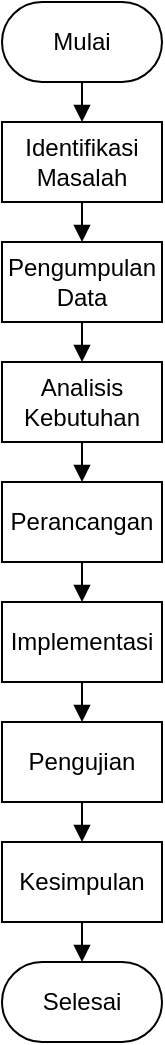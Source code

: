 <mxfile>
    <diagram id="pnQdh5JuhMyvElfQAKlA" name="Page-1">
        <mxGraphModel dx="170" dy="132" grid="1" gridSize="10" guides="1" tooltips="1" connect="1" arrows="1" fold="1" page="1" pageScale="1" pageWidth="850" pageHeight="1100" math="0" shadow="0">
            <root>
                <mxCell id="0"/>
                <mxCell id="1" parent="0"/>
                <mxCell id="4" value="Identifikasi &lt;br&gt;Masalah" style="rounded=0;whiteSpace=wrap;html=1;" parent="1" vertex="1">
                    <mxGeometry x="100" y="130" width="80" height="40" as="geometry"/>
                </mxCell>
                <mxCell id="5" value="Pengumpulan &lt;br&gt;Data" style="rounded=0;whiteSpace=wrap;html=1;" parent="1" vertex="1">
                    <mxGeometry x="100" y="190" width="80" height="40" as="geometry"/>
                </mxCell>
                <mxCell id="32" style="edgeStyle=none;html=1;endArrow=block;endFill=1;" parent="1" source="8" target="33" edge="1">
                    <mxGeometry relative="1" as="geometry">
                        <mxPoint x="140" y="420" as="targetPoint"/>
                    </mxGeometry>
                </mxCell>
                <mxCell id="8" value="Analisis &lt;br&gt;Kebutuhan" style="rounded=0;whiteSpace=wrap;html=1;" parent="1" vertex="1">
                    <mxGeometry x="100" y="250" width="80" height="40" as="geometry"/>
                </mxCell>
                <mxCell id="16" value="" style="endArrow=block;html=1;endFill=1;" parent="1" source="39" target="4" edge="1">
                    <mxGeometry width="50" height="50" relative="1" as="geometry">
                        <mxPoint x="150" y="110" as="sourcePoint"/>
                        <mxPoint x="290" y="170" as="targetPoint"/>
                    </mxGeometry>
                </mxCell>
                <mxCell id="17" value="" style="endArrow=block;html=1;endFill=1;" parent="1" source="4" target="5" edge="1">
                    <mxGeometry width="50" height="50" relative="1" as="geometry">
                        <mxPoint x="240" y="220" as="sourcePoint"/>
                        <mxPoint x="290" y="170" as="targetPoint"/>
                    </mxGeometry>
                </mxCell>
                <mxCell id="18" value="" style="endArrow=block;html=1;endFill=1;" parent="1" source="5" target="8" edge="1">
                    <mxGeometry width="50" height="50" relative="1" as="geometry">
                        <mxPoint x="240" y="220" as="sourcePoint"/>
                        <mxPoint x="460.88" y="140.72" as="targetPoint"/>
                    </mxGeometry>
                </mxCell>
                <mxCell id="19" value="Kesimpulan" style="rounded=0;whiteSpace=wrap;html=1;" parent="1" vertex="1">
                    <mxGeometry x="100" y="490" width="80" height="40" as="geometry"/>
                </mxCell>
                <mxCell id="22" value="" style="endArrow=block;html=1;exitX=0.5;exitY=1;exitDx=0;exitDy=0;endFill=1;" parent="1" source="19" target="40" edge="1">
                    <mxGeometry width="50" height="50" relative="1" as="geometry">
                        <mxPoint x="240" y="410" as="sourcePoint"/>
                        <mxPoint x="160.0" y="550.0" as="targetPoint"/>
                    </mxGeometry>
                </mxCell>
                <mxCell id="36" style="edgeStyle=none;html=1;endArrow=block;endFill=1;" parent="1" source="33" target="34" edge="1">
                    <mxGeometry relative="1" as="geometry"/>
                </mxCell>
                <mxCell id="33" value="Perancangan" style="rounded=0;whiteSpace=wrap;html=1;" parent="1" vertex="1">
                    <mxGeometry x="100" y="310" width="80" height="40" as="geometry"/>
                </mxCell>
                <mxCell id="37" style="edgeStyle=none;html=1;endArrow=block;endFill=1;" parent="1" source="34" target="35" edge="1">
                    <mxGeometry relative="1" as="geometry"/>
                </mxCell>
                <mxCell id="34" value="Implementasi" style="rounded=0;whiteSpace=wrap;html=1;" parent="1" vertex="1">
                    <mxGeometry x="100" y="370" width="80" height="40" as="geometry"/>
                </mxCell>
                <mxCell id="38" style="edgeStyle=none;html=1;endArrow=block;endFill=1;" parent="1" source="35" target="19" edge="1">
                    <mxGeometry relative="1" as="geometry"/>
                </mxCell>
                <mxCell id="35" value="Pengujian" style="rounded=0;whiteSpace=wrap;html=1;" parent="1" vertex="1">
                    <mxGeometry x="100" y="430" width="80" height="40" as="geometry"/>
                </mxCell>
                <mxCell id="39" value="Mulai" style="rounded=1;whiteSpace=wrap;html=1;arcSize=50;" vertex="1" parent="1">
                    <mxGeometry x="100" y="70" width="80" height="40" as="geometry"/>
                </mxCell>
                <mxCell id="40" value="Selesai" style="rounded=1;whiteSpace=wrap;html=1;arcSize=50;" vertex="1" parent="1">
                    <mxGeometry x="100" y="550" width="80" height="40" as="geometry"/>
                </mxCell>
            </root>
        </mxGraphModel>
    </diagram>
</mxfile>